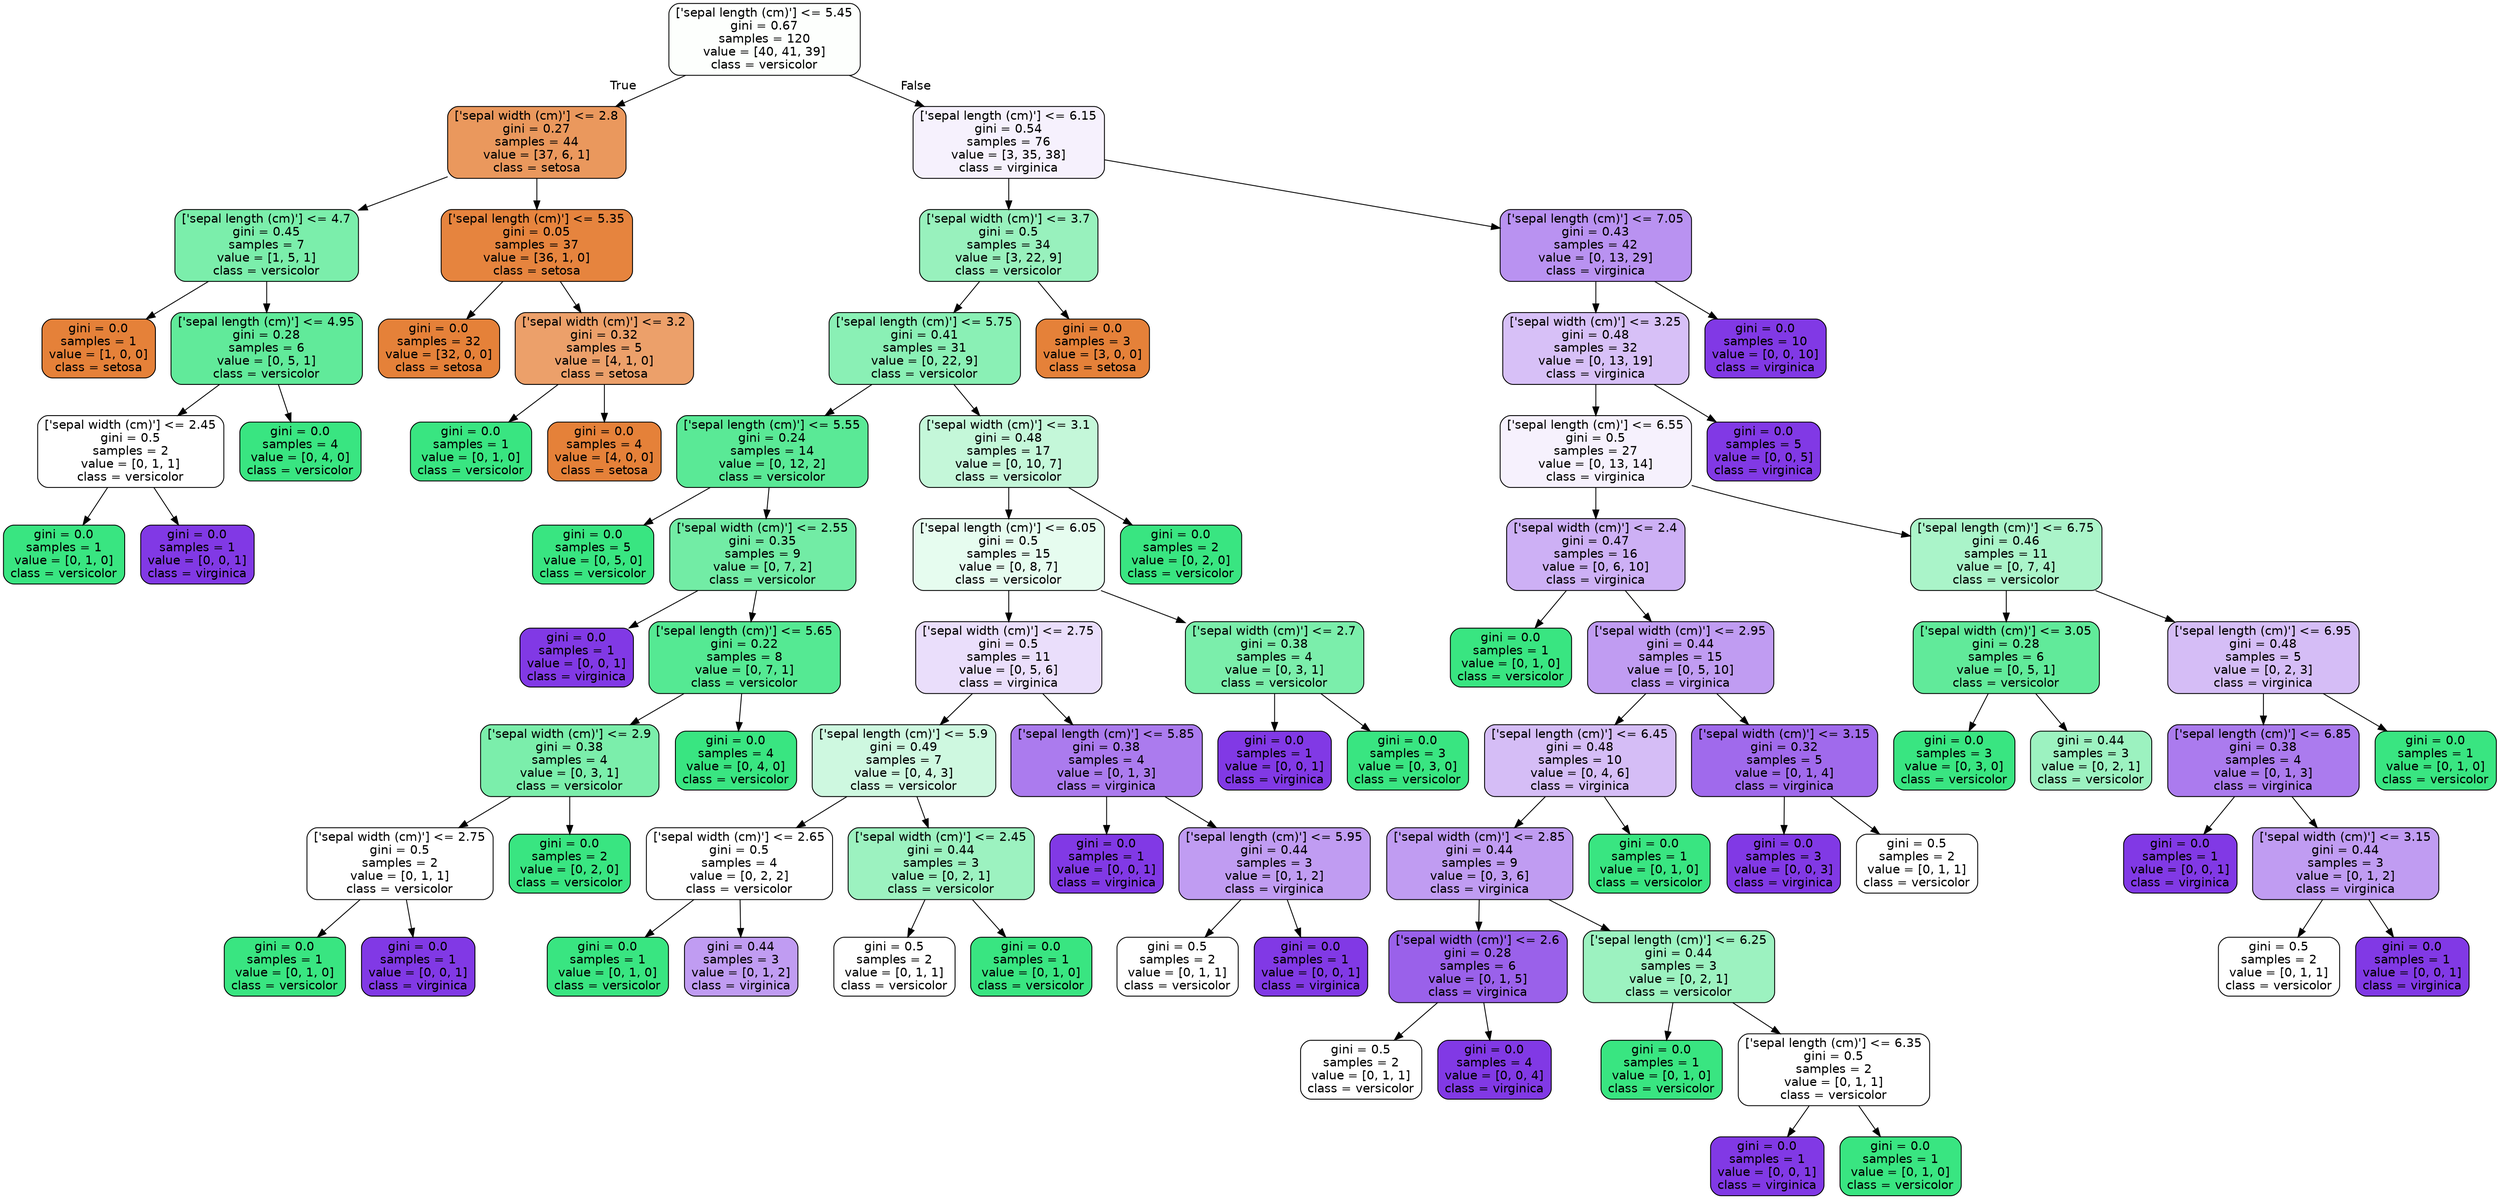 digraph Tree {
node [shape=box, style="filled, rounded", color="black", fontname="helvetica"] ;
edge [fontname="helvetica"] ;
0 [label="['sepal length (cm)'] <= 5.45\ngini = 0.67\nsamples = 120\nvalue = [40, 41, 39]\nclass = versicolor", fillcolor="#fdfffd"] ;
1 [label="['sepal width (cm)'] <= 2.8\ngini = 0.27\nsamples = 44\nvalue = [37, 6, 1]\nclass = setosa", fillcolor="#ea985d"] ;
0 -> 1 [labeldistance=2.5, labelangle=45, headlabel="True"] ;
2 [label="['sepal length (cm)'] <= 4.7\ngini = 0.45\nsamples = 7\nvalue = [1, 5, 1]\nclass = versicolor", fillcolor="#7beeab"] ;
1 -> 2 ;
3 [label="gini = 0.0\nsamples = 1\nvalue = [1, 0, 0]\nclass = setosa", fillcolor="#e58139"] ;
2 -> 3 ;
4 [label="['sepal length (cm)'] <= 4.95\ngini = 0.28\nsamples = 6\nvalue = [0, 5, 1]\nclass = versicolor", fillcolor="#61ea9a"] ;
2 -> 4 ;
5 [label="['sepal width (cm)'] <= 2.45\ngini = 0.5\nsamples = 2\nvalue = [0, 1, 1]\nclass = versicolor", fillcolor="#ffffff"] ;
4 -> 5 ;
6 [label="gini = 0.0\nsamples = 1\nvalue = [0, 1, 0]\nclass = versicolor", fillcolor="#39e581"] ;
5 -> 6 ;
7 [label="gini = 0.0\nsamples = 1\nvalue = [0, 0, 1]\nclass = virginica", fillcolor="#8139e5"] ;
5 -> 7 ;
8 [label="gini = 0.0\nsamples = 4\nvalue = [0, 4, 0]\nclass = versicolor", fillcolor="#39e581"] ;
4 -> 8 ;
9 [label="['sepal length (cm)'] <= 5.35\ngini = 0.05\nsamples = 37\nvalue = [36, 1, 0]\nclass = setosa", fillcolor="#e6843e"] ;
1 -> 9 ;
10 [label="gini = 0.0\nsamples = 32\nvalue = [32, 0, 0]\nclass = setosa", fillcolor="#e58139"] ;
9 -> 10 ;
11 [label="['sepal width (cm)'] <= 3.2\ngini = 0.32\nsamples = 5\nvalue = [4, 1, 0]\nclass = setosa", fillcolor="#eca06a"] ;
9 -> 11 ;
12 [label="gini = 0.0\nsamples = 1\nvalue = [0, 1, 0]\nclass = versicolor", fillcolor="#39e581"] ;
11 -> 12 ;
13 [label="gini = 0.0\nsamples = 4\nvalue = [4, 0, 0]\nclass = setosa", fillcolor="#e58139"] ;
11 -> 13 ;
14 [label="['sepal length (cm)'] <= 6.15\ngini = 0.54\nsamples = 76\nvalue = [3, 35, 38]\nclass = virginica", fillcolor="#f6f1fd"] ;
0 -> 14 [labeldistance=2.5, labelangle=-45, headlabel="False"] ;
15 [label="['sepal width (cm)'] <= 3.7\ngini = 0.5\nsamples = 34\nvalue = [3, 22, 9]\nclass = versicolor", fillcolor="#98f1bd"] ;
14 -> 15 ;
16 [label="['sepal length (cm)'] <= 5.75\ngini = 0.41\nsamples = 31\nvalue = [0, 22, 9]\nclass = versicolor", fillcolor="#8af0b5"] ;
15 -> 16 ;
17 [label="['sepal length (cm)'] <= 5.55\ngini = 0.24\nsamples = 14\nvalue = [0, 12, 2]\nclass = versicolor", fillcolor="#5ae996"] ;
16 -> 17 ;
18 [label="gini = 0.0\nsamples = 5\nvalue = [0, 5, 0]\nclass = versicolor", fillcolor="#39e581"] ;
17 -> 18 ;
19 [label="['sepal width (cm)'] <= 2.55\ngini = 0.35\nsamples = 9\nvalue = [0, 7, 2]\nclass = versicolor", fillcolor="#72eca5"] ;
17 -> 19 ;
20 [label="gini = 0.0\nsamples = 1\nvalue = [0, 0, 1]\nclass = virginica", fillcolor="#8139e5"] ;
19 -> 20 ;
21 [label="['sepal length (cm)'] <= 5.65\ngini = 0.22\nsamples = 8\nvalue = [0, 7, 1]\nclass = versicolor", fillcolor="#55e993"] ;
19 -> 21 ;
22 [label="['sepal width (cm)'] <= 2.9\ngini = 0.38\nsamples = 4\nvalue = [0, 3, 1]\nclass = versicolor", fillcolor="#7beeab"] ;
21 -> 22 ;
23 [label="['sepal width (cm)'] <= 2.75\ngini = 0.5\nsamples = 2\nvalue = [0, 1, 1]\nclass = versicolor", fillcolor="#ffffff"] ;
22 -> 23 ;
24 [label="gini = 0.0\nsamples = 1\nvalue = [0, 1, 0]\nclass = versicolor", fillcolor="#39e581"] ;
23 -> 24 ;
25 [label="gini = 0.0\nsamples = 1\nvalue = [0, 0, 1]\nclass = virginica", fillcolor="#8139e5"] ;
23 -> 25 ;
26 [label="gini = 0.0\nsamples = 2\nvalue = [0, 2, 0]\nclass = versicolor", fillcolor="#39e581"] ;
22 -> 26 ;
27 [label="gini = 0.0\nsamples = 4\nvalue = [0, 4, 0]\nclass = versicolor", fillcolor="#39e581"] ;
21 -> 27 ;
28 [label="['sepal width (cm)'] <= 3.1\ngini = 0.48\nsamples = 17\nvalue = [0, 10, 7]\nclass = versicolor", fillcolor="#c4f7d9"] ;
16 -> 28 ;
29 [label="['sepal length (cm)'] <= 6.05\ngini = 0.5\nsamples = 15\nvalue = [0, 8, 7]\nclass = versicolor", fillcolor="#e6fcef"] ;
28 -> 29 ;
30 [label="['sepal width (cm)'] <= 2.75\ngini = 0.5\nsamples = 11\nvalue = [0, 5, 6]\nclass = virginica", fillcolor="#eadefb"] ;
29 -> 30 ;
31 [label="['sepal length (cm)'] <= 5.9\ngini = 0.49\nsamples = 7\nvalue = [0, 4, 3]\nclass = versicolor", fillcolor="#cef8e0"] ;
30 -> 31 ;
32 [label="['sepal width (cm)'] <= 2.65\ngini = 0.5\nsamples = 4\nvalue = [0, 2, 2]\nclass = versicolor", fillcolor="#ffffff"] ;
31 -> 32 ;
33 [label="gini = 0.0\nsamples = 1\nvalue = [0, 1, 0]\nclass = versicolor", fillcolor="#39e581"] ;
32 -> 33 ;
34 [label="gini = 0.44\nsamples = 3\nvalue = [0, 1, 2]\nclass = virginica", fillcolor="#c09cf2"] ;
32 -> 34 ;
35 [label="['sepal width (cm)'] <= 2.45\ngini = 0.44\nsamples = 3\nvalue = [0, 2, 1]\nclass = versicolor", fillcolor="#9cf2c0"] ;
31 -> 35 ;
36 [label="gini = 0.5\nsamples = 2\nvalue = [0, 1, 1]\nclass = versicolor", fillcolor="#ffffff"] ;
35 -> 36 ;
37 [label="gini = 0.0\nsamples = 1\nvalue = [0, 1, 0]\nclass = versicolor", fillcolor="#39e581"] ;
35 -> 37 ;
38 [label="['sepal length (cm)'] <= 5.85\ngini = 0.38\nsamples = 4\nvalue = [0, 1, 3]\nclass = virginica", fillcolor="#ab7bee"] ;
30 -> 38 ;
39 [label="gini = 0.0\nsamples = 1\nvalue = [0, 0, 1]\nclass = virginica", fillcolor="#8139e5"] ;
38 -> 39 ;
40 [label="['sepal length (cm)'] <= 5.95\ngini = 0.44\nsamples = 3\nvalue = [0, 1, 2]\nclass = virginica", fillcolor="#c09cf2"] ;
38 -> 40 ;
41 [label="gini = 0.5\nsamples = 2\nvalue = [0, 1, 1]\nclass = versicolor", fillcolor="#ffffff"] ;
40 -> 41 ;
42 [label="gini = 0.0\nsamples = 1\nvalue = [0, 0, 1]\nclass = virginica", fillcolor="#8139e5"] ;
40 -> 42 ;
43 [label="['sepal width (cm)'] <= 2.7\ngini = 0.38\nsamples = 4\nvalue = [0, 3, 1]\nclass = versicolor", fillcolor="#7beeab"] ;
29 -> 43 ;
44 [label="gini = 0.0\nsamples = 1\nvalue = [0, 0, 1]\nclass = virginica", fillcolor="#8139e5"] ;
43 -> 44 ;
45 [label="gini = 0.0\nsamples = 3\nvalue = [0, 3, 0]\nclass = versicolor", fillcolor="#39e581"] ;
43 -> 45 ;
46 [label="gini = 0.0\nsamples = 2\nvalue = [0, 2, 0]\nclass = versicolor", fillcolor="#39e581"] ;
28 -> 46 ;
47 [label="gini = 0.0\nsamples = 3\nvalue = [3, 0, 0]\nclass = setosa", fillcolor="#e58139"] ;
15 -> 47 ;
48 [label="['sepal length (cm)'] <= 7.05\ngini = 0.43\nsamples = 42\nvalue = [0, 13, 29]\nclass = virginica", fillcolor="#b992f1"] ;
14 -> 48 ;
49 [label="['sepal width (cm)'] <= 3.25\ngini = 0.48\nsamples = 32\nvalue = [0, 13, 19]\nclass = virginica", fillcolor="#d7c0f7"] ;
48 -> 49 ;
50 [label="['sepal length (cm)'] <= 6.55\ngini = 0.5\nsamples = 27\nvalue = [0, 13, 14]\nclass = virginica", fillcolor="#f6f1fd"] ;
49 -> 50 ;
51 [label="['sepal width (cm)'] <= 2.4\ngini = 0.47\nsamples = 16\nvalue = [0, 6, 10]\nclass = virginica", fillcolor="#cdb0f5"] ;
50 -> 51 ;
52 [label="gini = 0.0\nsamples = 1\nvalue = [0, 1, 0]\nclass = versicolor", fillcolor="#39e581"] ;
51 -> 52 ;
53 [label="['sepal width (cm)'] <= 2.95\ngini = 0.44\nsamples = 15\nvalue = [0, 5, 10]\nclass = virginica", fillcolor="#c09cf2"] ;
51 -> 53 ;
54 [label="['sepal length (cm)'] <= 6.45\ngini = 0.48\nsamples = 10\nvalue = [0, 4, 6]\nclass = virginica", fillcolor="#d5bdf6"] ;
53 -> 54 ;
55 [label="['sepal width (cm)'] <= 2.85\ngini = 0.44\nsamples = 9\nvalue = [0, 3, 6]\nclass = virginica", fillcolor="#c09cf2"] ;
54 -> 55 ;
56 [label="['sepal width (cm)'] <= 2.6\ngini = 0.28\nsamples = 6\nvalue = [0, 1, 5]\nclass = virginica", fillcolor="#9a61ea"] ;
55 -> 56 ;
57 [label="gini = 0.5\nsamples = 2\nvalue = [0, 1, 1]\nclass = versicolor", fillcolor="#ffffff"] ;
56 -> 57 ;
58 [label="gini = 0.0\nsamples = 4\nvalue = [0, 0, 4]\nclass = virginica", fillcolor="#8139e5"] ;
56 -> 58 ;
59 [label="['sepal length (cm)'] <= 6.25\ngini = 0.44\nsamples = 3\nvalue = [0, 2, 1]\nclass = versicolor", fillcolor="#9cf2c0"] ;
55 -> 59 ;
60 [label="gini = 0.0\nsamples = 1\nvalue = [0, 1, 0]\nclass = versicolor", fillcolor="#39e581"] ;
59 -> 60 ;
61 [label="['sepal length (cm)'] <= 6.35\ngini = 0.5\nsamples = 2\nvalue = [0, 1, 1]\nclass = versicolor", fillcolor="#ffffff"] ;
59 -> 61 ;
62 [label="gini = 0.0\nsamples = 1\nvalue = [0, 0, 1]\nclass = virginica", fillcolor="#8139e5"] ;
61 -> 62 ;
63 [label="gini = 0.0\nsamples = 1\nvalue = [0, 1, 0]\nclass = versicolor", fillcolor="#39e581"] ;
61 -> 63 ;
64 [label="gini = 0.0\nsamples = 1\nvalue = [0, 1, 0]\nclass = versicolor", fillcolor="#39e581"] ;
54 -> 64 ;
65 [label="['sepal width (cm)'] <= 3.15\ngini = 0.32\nsamples = 5\nvalue = [0, 1, 4]\nclass = virginica", fillcolor="#a06aec"] ;
53 -> 65 ;
66 [label="gini = 0.0\nsamples = 3\nvalue = [0, 0, 3]\nclass = virginica", fillcolor="#8139e5"] ;
65 -> 66 ;
67 [label="gini = 0.5\nsamples = 2\nvalue = [0, 1, 1]\nclass = versicolor", fillcolor="#ffffff"] ;
65 -> 67 ;
68 [label="['sepal length (cm)'] <= 6.75\ngini = 0.46\nsamples = 11\nvalue = [0, 7, 4]\nclass = versicolor", fillcolor="#aaf4c9"] ;
50 -> 68 ;
69 [label="['sepal width (cm)'] <= 3.05\ngini = 0.28\nsamples = 6\nvalue = [0, 5, 1]\nclass = versicolor", fillcolor="#61ea9a"] ;
68 -> 69 ;
70 [label="gini = 0.0\nsamples = 3\nvalue = [0, 3, 0]\nclass = versicolor", fillcolor="#39e581"] ;
69 -> 70 ;
71 [label="gini = 0.44\nsamples = 3\nvalue = [0, 2, 1]\nclass = versicolor", fillcolor="#9cf2c0"] ;
69 -> 71 ;
72 [label="['sepal length (cm)'] <= 6.95\ngini = 0.48\nsamples = 5\nvalue = [0, 2, 3]\nclass = virginica", fillcolor="#d5bdf6"] ;
68 -> 72 ;
73 [label="['sepal length (cm)'] <= 6.85\ngini = 0.38\nsamples = 4\nvalue = [0, 1, 3]\nclass = virginica", fillcolor="#ab7bee"] ;
72 -> 73 ;
74 [label="gini = 0.0\nsamples = 1\nvalue = [0, 0, 1]\nclass = virginica", fillcolor="#8139e5"] ;
73 -> 74 ;
75 [label="['sepal width (cm)'] <= 3.15\ngini = 0.44\nsamples = 3\nvalue = [0, 1, 2]\nclass = virginica", fillcolor="#c09cf2"] ;
73 -> 75 ;
76 [label="gini = 0.5\nsamples = 2\nvalue = [0, 1, 1]\nclass = versicolor", fillcolor="#ffffff"] ;
75 -> 76 ;
77 [label="gini = 0.0\nsamples = 1\nvalue = [0, 0, 1]\nclass = virginica", fillcolor="#8139e5"] ;
75 -> 77 ;
78 [label="gini = 0.0\nsamples = 1\nvalue = [0, 1, 0]\nclass = versicolor", fillcolor="#39e581"] ;
72 -> 78 ;
79 [label="gini = 0.0\nsamples = 5\nvalue = [0, 0, 5]\nclass = virginica", fillcolor="#8139e5"] ;
49 -> 79 ;
80 [label="gini = 0.0\nsamples = 10\nvalue = [0, 0, 10]\nclass = virginica", fillcolor="#8139e5"] ;
48 -> 80 ;
}